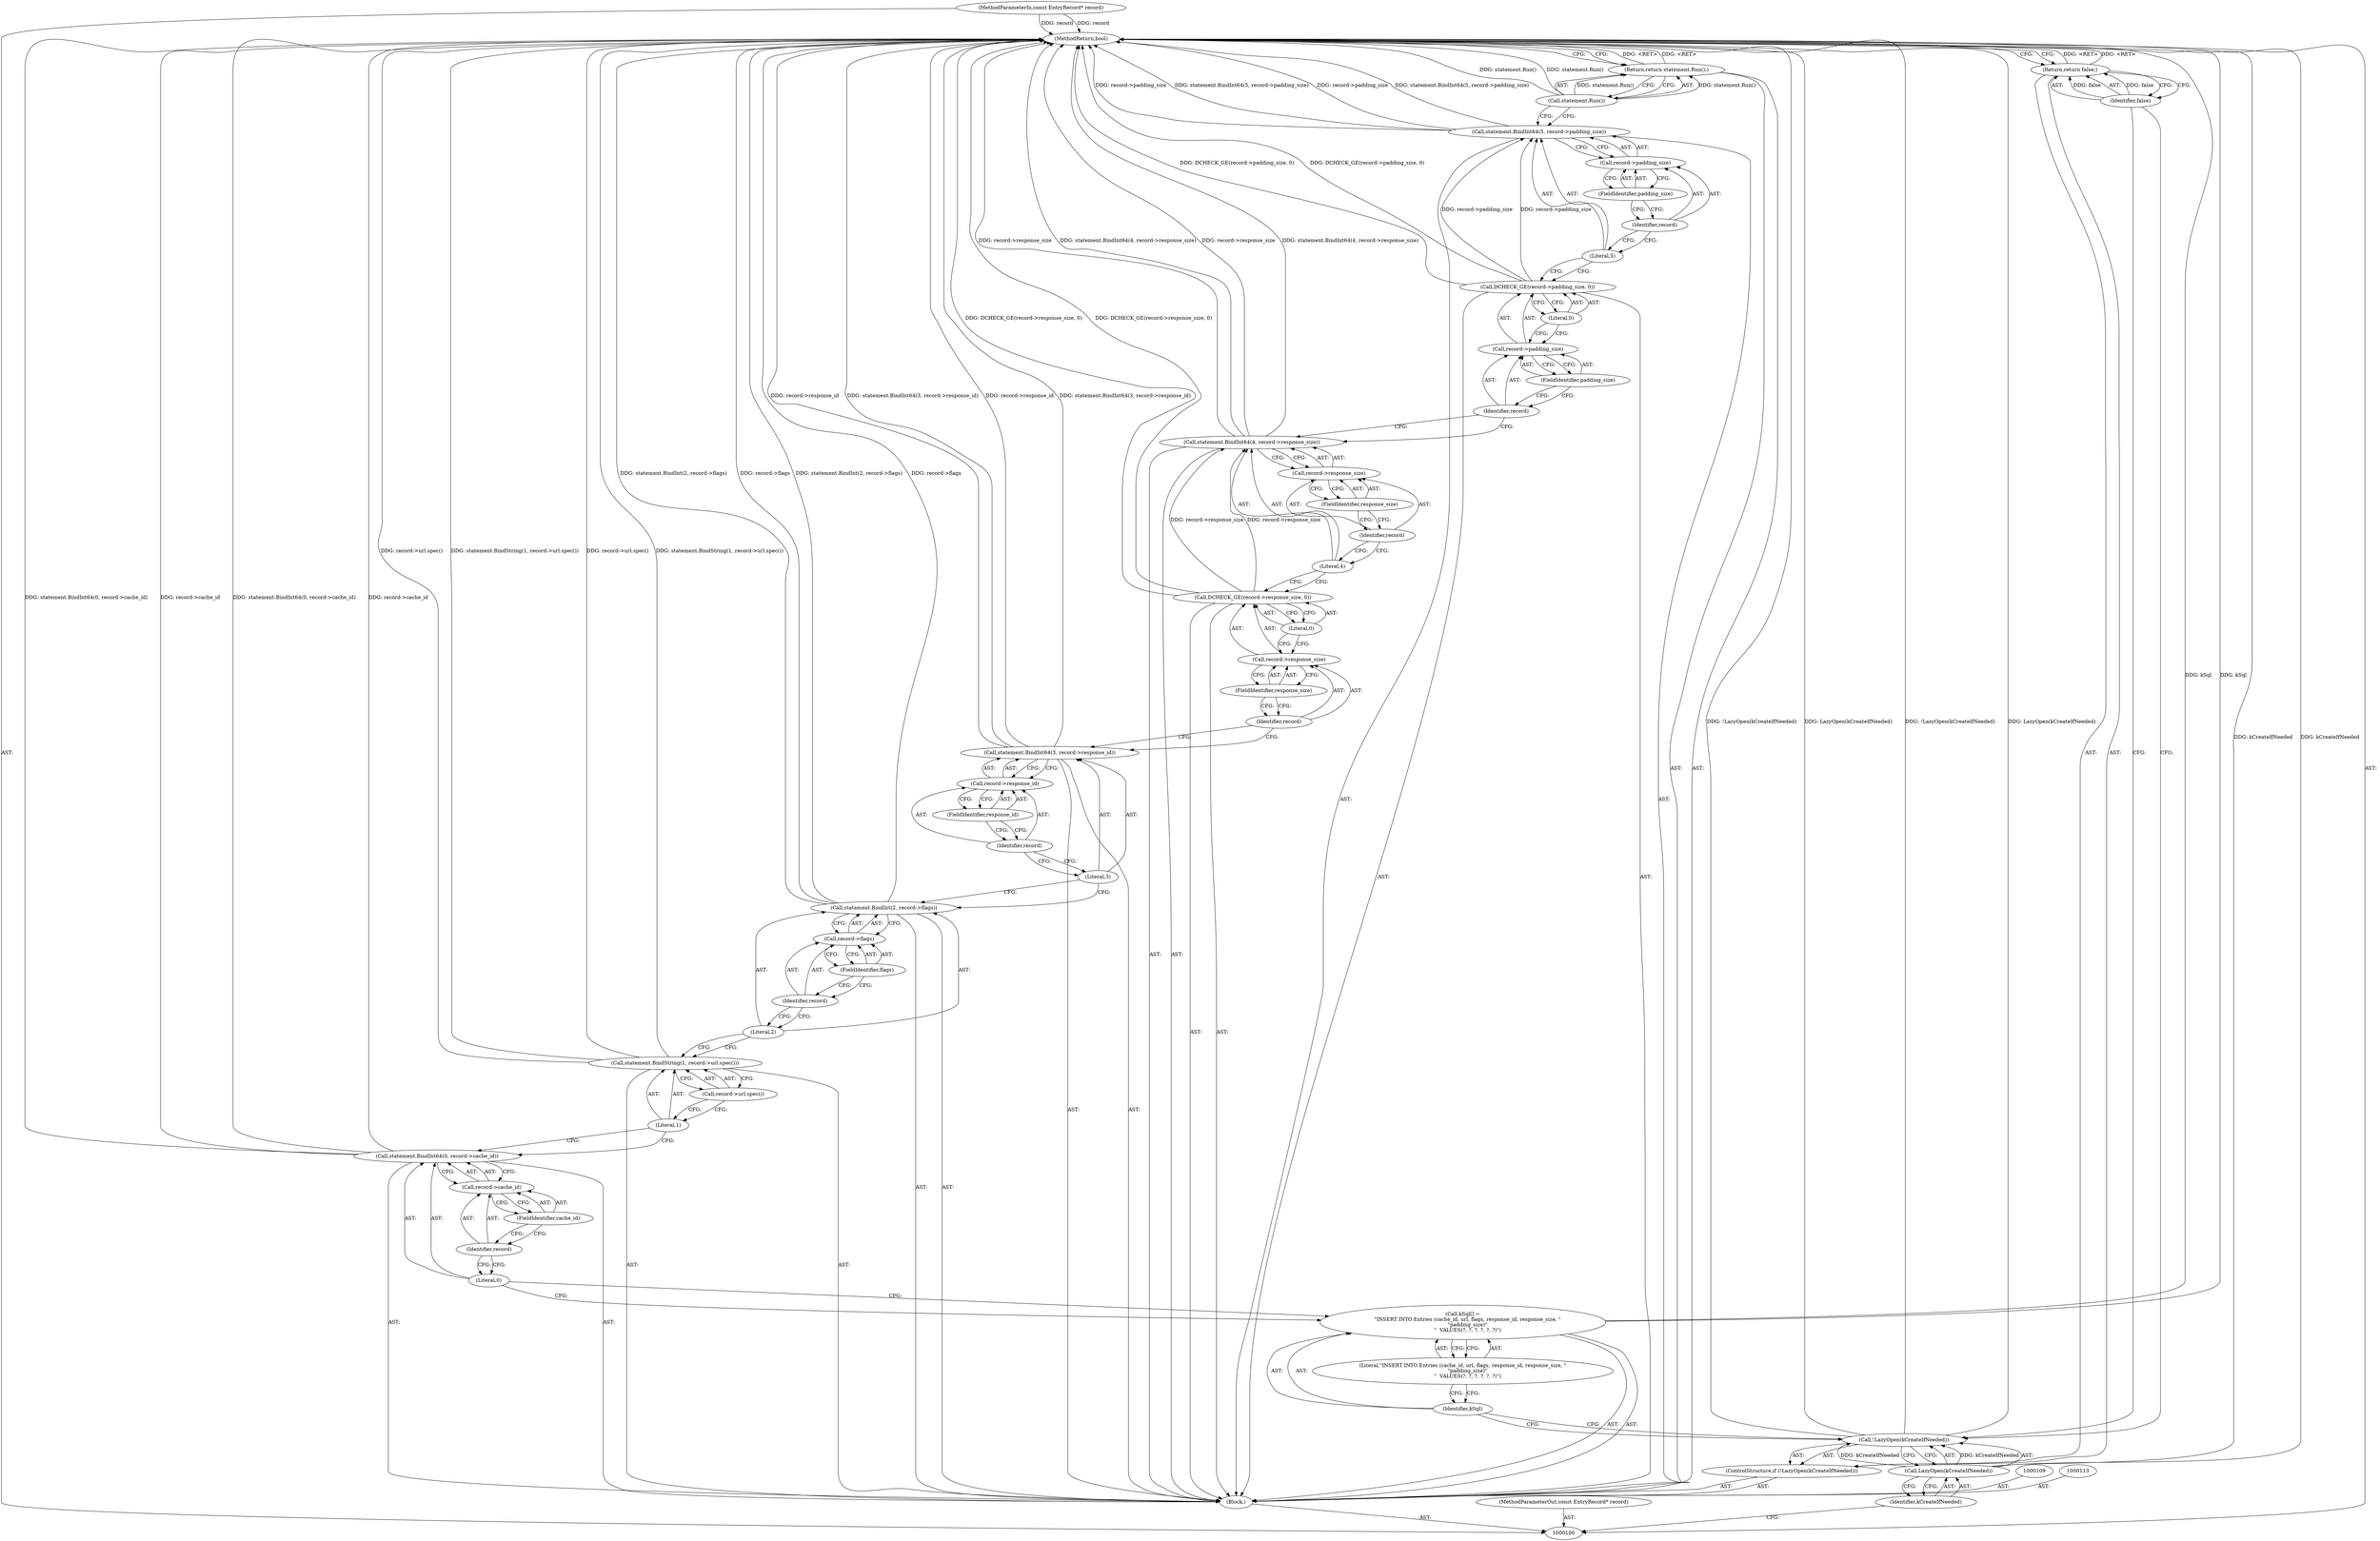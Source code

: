 digraph "0_Chrome_04aaacb936a08d70862d6d9d7e8354721ae46be8_12" {
"1000154" [label="(MethodReturn,bool)"];
"1000101" [label="(MethodParameterIn,const EntryRecord* record)"];
"1000208" [label="(MethodParameterOut,const EntryRecord* record)"];
"1000102" [label="(Block,)"];
"1000115" [label="(Literal,0)"];
"1000116" [label="(Call,record->cache_id)"];
"1000117" [label="(Identifier,record)"];
"1000114" [label="(Call,statement.BindInt64(0, record->cache_id))"];
"1000118" [label="(FieldIdentifier,cache_id)"];
"1000120" [label="(Literal,1)"];
"1000121" [label="(Call,record->url.spec())"];
"1000119" [label="(Call,statement.BindString(1, record->url.spec()))"];
"1000123" [label="(Literal,2)"];
"1000124" [label="(Call,record->flags)"];
"1000125" [label="(Identifier,record)"];
"1000122" [label="(Call,statement.BindInt(2, record->flags))"];
"1000126" [label="(FieldIdentifier,flags)"];
"1000128" [label="(Literal,3)"];
"1000129" [label="(Call,record->response_id)"];
"1000130" [label="(Identifier,record)"];
"1000127" [label="(Call,statement.BindInt64(3, record->response_id))"];
"1000131" [label="(FieldIdentifier,response_id)"];
"1000133" [label="(Call,record->response_size)"];
"1000134" [label="(Identifier,record)"];
"1000132" [label="(Call,DCHECK_GE(record->response_size, 0))"];
"1000135" [label="(FieldIdentifier,response_size)"];
"1000136" [label="(Literal,0)"];
"1000138" [label="(Literal,4)"];
"1000139" [label="(Call,record->response_size)"];
"1000140" [label="(Identifier,record)"];
"1000137" [label="(Call,statement.BindInt64(4, record->response_size))"];
"1000141" [label="(FieldIdentifier,response_size)"];
"1000143" [label="(Call,record->padding_size)"];
"1000144" [label="(Identifier,record)"];
"1000142" [label="(Call,DCHECK_GE(record->padding_size, 0))"];
"1000145" [label="(FieldIdentifier,padding_size)"];
"1000146" [label="(Literal,0)"];
"1000147" [label="(Call,statement.BindInt64(5, record->padding_size))"];
"1000148" [label="(Literal,5)"];
"1000149" [label="(Call,record->padding_size)"];
"1000150" [label="(Identifier,record)"];
"1000151" [label="(FieldIdentifier,padding_size)"];
"1000106" [label="(Identifier,kCreateIfNeeded)"];
"1000103" [label="(ControlStructure,if (!LazyOpen(kCreateIfNeeded)))"];
"1000104" [label="(Call,!LazyOpen(kCreateIfNeeded))"];
"1000105" [label="(Call,LazyOpen(kCreateIfNeeded))"];
"1000153" [label="(Call,statement.Run())"];
"1000152" [label="(Return,return statement.Run();)"];
"1000108" [label="(Identifier,false)"];
"1000107" [label="(Return,return false;)"];
"1000110" [label="(Call,kSql[] =\n      \"INSERT INTO Entries (cache_id, url, flags, response_id, response_size, \"\n      \"padding_size)\"\n      \"  VALUES(?, ?, ?, ?, ?, ?)\")"];
"1000111" [label="(Identifier,kSql)"];
"1000112" [label="(Literal,\"INSERT INTO Entries (cache_id, url, flags, response_id, response_size, \"\n      \"padding_size)\"\n      \"  VALUES(?, ?, ?, ?, ?, ?)\")"];
"1000154" -> "1000100"  [label="AST: "];
"1000154" -> "1000107"  [label="CFG: "];
"1000154" -> "1000152"  [label="CFG: "];
"1000152" -> "1000154"  [label="DDG: <RET>"];
"1000142" -> "1000154"  [label="DDG: DCHECK_GE(record->padding_size, 0)"];
"1000104" -> "1000154"  [label="DDG: !LazyOpen(kCreateIfNeeded)"];
"1000104" -> "1000154"  [label="DDG: LazyOpen(kCreateIfNeeded)"];
"1000114" -> "1000154"  [label="DDG: statement.BindInt64(0, record->cache_id)"];
"1000114" -> "1000154"  [label="DDG: record->cache_id"];
"1000127" -> "1000154"  [label="DDG: record->response_id"];
"1000127" -> "1000154"  [label="DDG: statement.BindInt64(3, record->response_id)"];
"1000119" -> "1000154"  [label="DDG: record->url.spec()"];
"1000119" -> "1000154"  [label="DDG: statement.BindString(1, record->url.spec())"];
"1000147" -> "1000154"  [label="DDG: record->padding_size"];
"1000147" -> "1000154"  [label="DDG: statement.BindInt64(5, record->padding_size)"];
"1000122" -> "1000154"  [label="DDG: statement.BindInt(2, record->flags)"];
"1000122" -> "1000154"  [label="DDG: record->flags"];
"1000132" -> "1000154"  [label="DDG: DCHECK_GE(record->response_size, 0)"];
"1000137" -> "1000154"  [label="DDG: record->response_size"];
"1000137" -> "1000154"  [label="DDG: statement.BindInt64(4, record->response_size)"];
"1000153" -> "1000154"  [label="DDG: statement.Run()"];
"1000101" -> "1000154"  [label="DDG: record"];
"1000110" -> "1000154"  [label="DDG: kSql"];
"1000105" -> "1000154"  [label="DDG: kCreateIfNeeded"];
"1000107" -> "1000154"  [label="DDG: <RET>"];
"1000101" -> "1000100"  [label="AST: "];
"1000101" -> "1000154"  [label="DDG: record"];
"1000208" -> "1000100"  [label="AST: "];
"1000102" -> "1000100"  [label="AST: "];
"1000103" -> "1000102"  [label="AST: "];
"1000109" -> "1000102"  [label="AST: "];
"1000110" -> "1000102"  [label="AST: "];
"1000113" -> "1000102"  [label="AST: "];
"1000114" -> "1000102"  [label="AST: "];
"1000119" -> "1000102"  [label="AST: "];
"1000122" -> "1000102"  [label="AST: "];
"1000127" -> "1000102"  [label="AST: "];
"1000132" -> "1000102"  [label="AST: "];
"1000137" -> "1000102"  [label="AST: "];
"1000142" -> "1000102"  [label="AST: "];
"1000147" -> "1000102"  [label="AST: "];
"1000152" -> "1000102"  [label="AST: "];
"1000115" -> "1000114"  [label="AST: "];
"1000115" -> "1000110"  [label="CFG: "];
"1000117" -> "1000115"  [label="CFG: "];
"1000116" -> "1000114"  [label="AST: "];
"1000116" -> "1000118"  [label="CFG: "];
"1000117" -> "1000116"  [label="AST: "];
"1000118" -> "1000116"  [label="AST: "];
"1000114" -> "1000116"  [label="CFG: "];
"1000117" -> "1000116"  [label="AST: "];
"1000117" -> "1000115"  [label="CFG: "];
"1000118" -> "1000117"  [label="CFG: "];
"1000114" -> "1000102"  [label="AST: "];
"1000114" -> "1000116"  [label="CFG: "];
"1000115" -> "1000114"  [label="AST: "];
"1000116" -> "1000114"  [label="AST: "];
"1000120" -> "1000114"  [label="CFG: "];
"1000114" -> "1000154"  [label="DDG: statement.BindInt64(0, record->cache_id)"];
"1000114" -> "1000154"  [label="DDG: record->cache_id"];
"1000118" -> "1000116"  [label="AST: "];
"1000118" -> "1000117"  [label="CFG: "];
"1000116" -> "1000118"  [label="CFG: "];
"1000120" -> "1000119"  [label="AST: "];
"1000120" -> "1000114"  [label="CFG: "];
"1000121" -> "1000120"  [label="CFG: "];
"1000121" -> "1000119"  [label="AST: "];
"1000121" -> "1000120"  [label="CFG: "];
"1000119" -> "1000121"  [label="CFG: "];
"1000119" -> "1000102"  [label="AST: "];
"1000119" -> "1000121"  [label="CFG: "];
"1000120" -> "1000119"  [label="AST: "];
"1000121" -> "1000119"  [label="AST: "];
"1000123" -> "1000119"  [label="CFG: "];
"1000119" -> "1000154"  [label="DDG: record->url.spec()"];
"1000119" -> "1000154"  [label="DDG: statement.BindString(1, record->url.spec())"];
"1000123" -> "1000122"  [label="AST: "];
"1000123" -> "1000119"  [label="CFG: "];
"1000125" -> "1000123"  [label="CFG: "];
"1000124" -> "1000122"  [label="AST: "];
"1000124" -> "1000126"  [label="CFG: "];
"1000125" -> "1000124"  [label="AST: "];
"1000126" -> "1000124"  [label="AST: "];
"1000122" -> "1000124"  [label="CFG: "];
"1000125" -> "1000124"  [label="AST: "];
"1000125" -> "1000123"  [label="CFG: "];
"1000126" -> "1000125"  [label="CFG: "];
"1000122" -> "1000102"  [label="AST: "];
"1000122" -> "1000124"  [label="CFG: "];
"1000123" -> "1000122"  [label="AST: "];
"1000124" -> "1000122"  [label="AST: "];
"1000128" -> "1000122"  [label="CFG: "];
"1000122" -> "1000154"  [label="DDG: statement.BindInt(2, record->flags)"];
"1000122" -> "1000154"  [label="DDG: record->flags"];
"1000126" -> "1000124"  [label="AST: "];
"1000126" -> "1000125"  [label="CFG: "];
"1000124" -> "1000126"  [label="CFG: "];
"1000128" -> "1000127"  [label="AST: "];
"1000128" -> "1000122"  [label="CFG: "];
"1000130" -> "1000128"  [label="CFG: "];
"1000129" -> "1000127"  [label="AST: "];
"1000129" -> "1000131"  [label="CFG: "];
"1000130" -> "1000129"  [label="AST: "];
"1000131" -> "1000129"  [label="AST: "];
"1000127" -> "1000129"  [label="CFG: "];
"1000130" -> "1000129"  [label="AST: "];
"1000130" -> "1000128"  [label="CFG: "];
"1000131" -> "1000130"  [label="CFG: "];
"1000127" -> "1000102"  [label="AST: "];
"1000127" -> "1000129"  [label="CFG: "];
"1000128" -> "1000127"  [label="AST: "];
"1000129" -> "1000127"  [label="AST: "];
"1000134" -> "1000127"  [label="CFG: "];
"1000127" -> "1000154"  [label="DDG: record->response_id"];
"1000127" -> "1000154"  [label="DDG: statement.BindInt64(3, record->response_id)"];
"1000131" -> "1000129"  [label="AST: "];
"1000131" -> "1000130"  [label="CFG: "];
"1000129" -> "1000131"  [label="CFG: "];
"1000133" -> "1000132"  [label="AST: "];
"1000133" -> "1000135"  [label="CFG: "];
"1000134" -> "1000133"  [label="AST: "];
"1000135" -> "1000133"  [label="AST: "];
"1000136" -> "1000133"  [label="CFG: "];
"1000134" -> "1000133"  [label="AST: "];
"1000134" -> "1000127"  [label="CFG: "];
"1000135" -> "1000134"  [label="CFG: "];
"1000132" -> "1000102"  [label="AST: "];
"1000132" -> "1000136"  [label="CFG: "];
"1000133" -> "1000132"  [label="AST: "];
"1000136" -> "1000132"  [label="AST: "];
"1000138" -> "1000132"  [label="CFG: "];
"1000132" -> "1000154"  [label="DDG: DCHECK_GE(record->response_size, 0)"];
"1000132" -> "1000137"  [label="DDG: record->response_size"];
"1000135" -> "1000133"  [label="AST: "];
"1000135" -> "1000134"  [label="CFG: "];
"1000133" -> "1000135"  [label="CFG: "];
"1000136" -> "1000132"  [label="AST: "];
"1000136" -> "1000133"  [label="CFG: "];
"1000132" -> "1000136"  [label="CFG: "];
"1000138" -> "1000137"  [label="AST: "];
"1000138" -> "1000132"  [label="CFG: "];
"1000140" -> "1000138"  [label="CFG: "];
"1000139" -> "1000137"  [label="AST: "];
"1000139" -> "1000141"  [label="CFG: "];
"1000140" -> "1000139"  [label="AST: "];
"1000141" -> "1000139"  [label="AST: "];
"1000137" -> "1000139"  [label="CFG: "];
"1000140" -> "1000139"  [label="AST: "];
"1000140" -> "1000138"  [label="CFG: "];
"1000141" -> "1000140"  [label="CFG: "];
"1000137" -> "1000102"  [label="AST: "];
"1000137" -> "1000139"  [label="CFG: "];
"1000138" -> "1000137"  [label="AST: "];
"1000139" -> "1000137"  [label="AST: "];
"1000144" -> "1000137"  [label="CFG: "];
"1000137" -> "1000154"  [label="DDG: record->response_size"];
"1000137" -> "1000154"  [label="DDG: statement.BindInt64(4, record->response_size)"];
"1000132" -> "1000137"  [label="DDG: record->response_size"];
"1000141" -> "1000139"  [label="AST: "];
"1000141" -> "1000140"  [label="CFG: "];
"1000139" -> "1000141"  [label="CFG: "];
"1000143" -> "1000142"  [label="AST: "];
"1000143" -> "1000145"  [label="CFG: "];
"1000144" -> "1000143"  [label="AST: "];
"1000145" -> "1000143"  [label="AST: "];
"1000146" -> "1000143"  [label="CFG: "];
"1000144" -> "1000143"  [label="AST: "];
"1000144" -> "1000137"  [label="CFG: "];
"1000145" -> "1000144"  [label="CFG: "];
"1000142" -> "1000102"  [label="AST: "];
"1000142" -> "1000146"  [label="CFG: "];
"1000143" -> "1000142"  [label="AST: "];
"1000146" -> "1000142"  [label="AST: "];
"1000148" -> "1000142"  [label="CFG: "];
"1000142" -> "1000154"  [label="DDG: DCHECK_GE(record->padding_size, 0)"];
"1000142" -> "1000147"  [label="DDG: record->padding_size"];
"1000145" -> "1000143"  [label="AST: "];
"1000145" -> "1000144"  [label="CFG: "];
"1000143" -> "1000145"  [label="CFG: "];
"1000146" -> "1000142"  [label="AST: "];
"1000146" -> "1000143"  [label="CFG: "];
"1000142" -> "1000146"  [label="CFG: "];
"1000147" -> "1000102"  [label="AST: "];
"1000147" -> "1000149"  [label="CFG: "];
"1000148" -> "1000147"  [label="AST: "];
"1000149" -> "1000147"  [label="AST: "];
"1000153" -> "1000147"  [label="CFG: "];
"1000147" -> "1000154"  [label="DDG: record->padding_size"];
"1000147" -> "1000154"  [label="DDG: statement.BindInt64(5, record->padding_size)"];
"1000142" -> "1000147"  [label="DDG: record->padding_size"];
"1000148" -> "1000147"  [label="AST: "];
"1000148" -> "1000142"  [label="CFG: "];
"1000150" -> "1000148"  [label="CFG: "];
"1000149" -> "1000147"  [label="AST: "];
"1000149" -> "1000151"  [label="CFG: "];
"1000150" -> "1000149"  [label="AST: "];
"1000151" -> "1000149"  [label="AST: "];
"1000147" -> "1000149"  [label="CFG: "];
"1000150" -> "1000149"  [label="AST: "];
"1000150" -> "1000148"  [label="CFG: "];
"1000151" -> "1000150"  [label="CFG: "];
"1000151" -> "1000149"  [label="AST: "];
"1000151" -> "1000150"  [label="CFG: "];
"1000149" -> "1000151"  [label="CFG: "];
"1000106" -> "1000105"  [label="AST: "];
"1000106" -> "1000100"  [label="CFG: "];
"1000105" -> "1000106"  [label="CFG: "];
"1000103" -> "1000102"  [label="AST: "];
"1000104" -> "1000103"  [label="AST: "];
"1000107" -> "1000103"  [label="AST: "];
"1000104" -> "1000103"  [label="AST: "];
"1000104" -> "1000105"  [label="CFG: "];
"1000105" -> "1000104"  [label="AST: "];
"1000108" -> "1000104"  [label="CFG: "];
"1000111" -> "1000104"  [label="CFG: "];
"1000104" -> "1000154"  [label="DDG: !LazyOpen(kCreateIfNeeded)"];
"1000104" -> "1000154"  [label="DDG: LazyOpen(kCreateIfNeeded)"];
"1000105" -> "1000104"  [label="DDG: kCreateIfNeeded"];
"1000105" -> "1000104"  [label="AST: "];
"1000105" -> "1000106"  [label="CFG: "];
"1000106" -> "1000105"  [label="AST: "];
"1000104" -> "1000105"  [label="CFG: "];
"1000105" -> "1000154"  [label="DDG: kCreateIfNeeded"];
"1000105" -> "1000104"  [label="DDG: kCreateIfNeeded"];
"1000153" -> "1000152"  [label="AST: "];
"1000153" -> "1000147"  [label="CFG: "];
"1000152" -> "1000153"  [label="CFG: "];
"1000153" -> "1000154"  [label="DDG: statement.Run()"];
"1000153" -> "1000152"  [label="DDG: statement.Run()"];
"1000152" -> "1000102"  [label="AST: "];
"1000152" -> "1000153"  [label="CFG: "];
"1000153" -> "1000152"  [label="AST: "];
"1000154" -> "1000152"  [label="CFG: "];
"1000152" -> "1000154"  [label="DDG: <RET>"];
"1000153" -> "1000152"  [label="DDG: statement.Run()"];
"1000108" -> "1000107"  [label="AST: "];
"1000108" -> "1000104"  [label="CFG: "];
"1000107" -> "1000108"  [label="CFG: "];
"1000108" -> "1000107"  [label="DDG: false"];
"1000107" -> "1000103"  [label="AST: "];
"1000107" -> "1000108"  [label="CFG: "];
"1000108" -> "1000107"  [label="AST: "];
"1000154" -> "1000107"  [label="CFG: "];
"1000107" -> "1000154"  [label="DDG: <RET>"];
"1000108" -> "1000107"  [label="DDG: false"];
"1000110" -> "1000102"  [label="AST: "];
"1000110" -> "1000112"  [label="CFG: "];
"1000111" -> "1000110"  [label="AST: "];
"1000112" -> "1000110"  [label="AST: "];
"1000115" -> "1000110"  [label="CFG: "];
"1000110" -> "1000154"  [label="DDG: kSql"];
"1000111" -> "1000110"  [label="AST: "];
"1000111" -> "1000104"  [label="CFG: "];
"1000112" -> "1000111"  [label="CFG: "];
"1000112" -> "1000110"  [label="AST: "];
"1000112" -> "1000111"  [label="CFG: "];
"1000110" -> "1000112"  [label="CFG: "];
}
